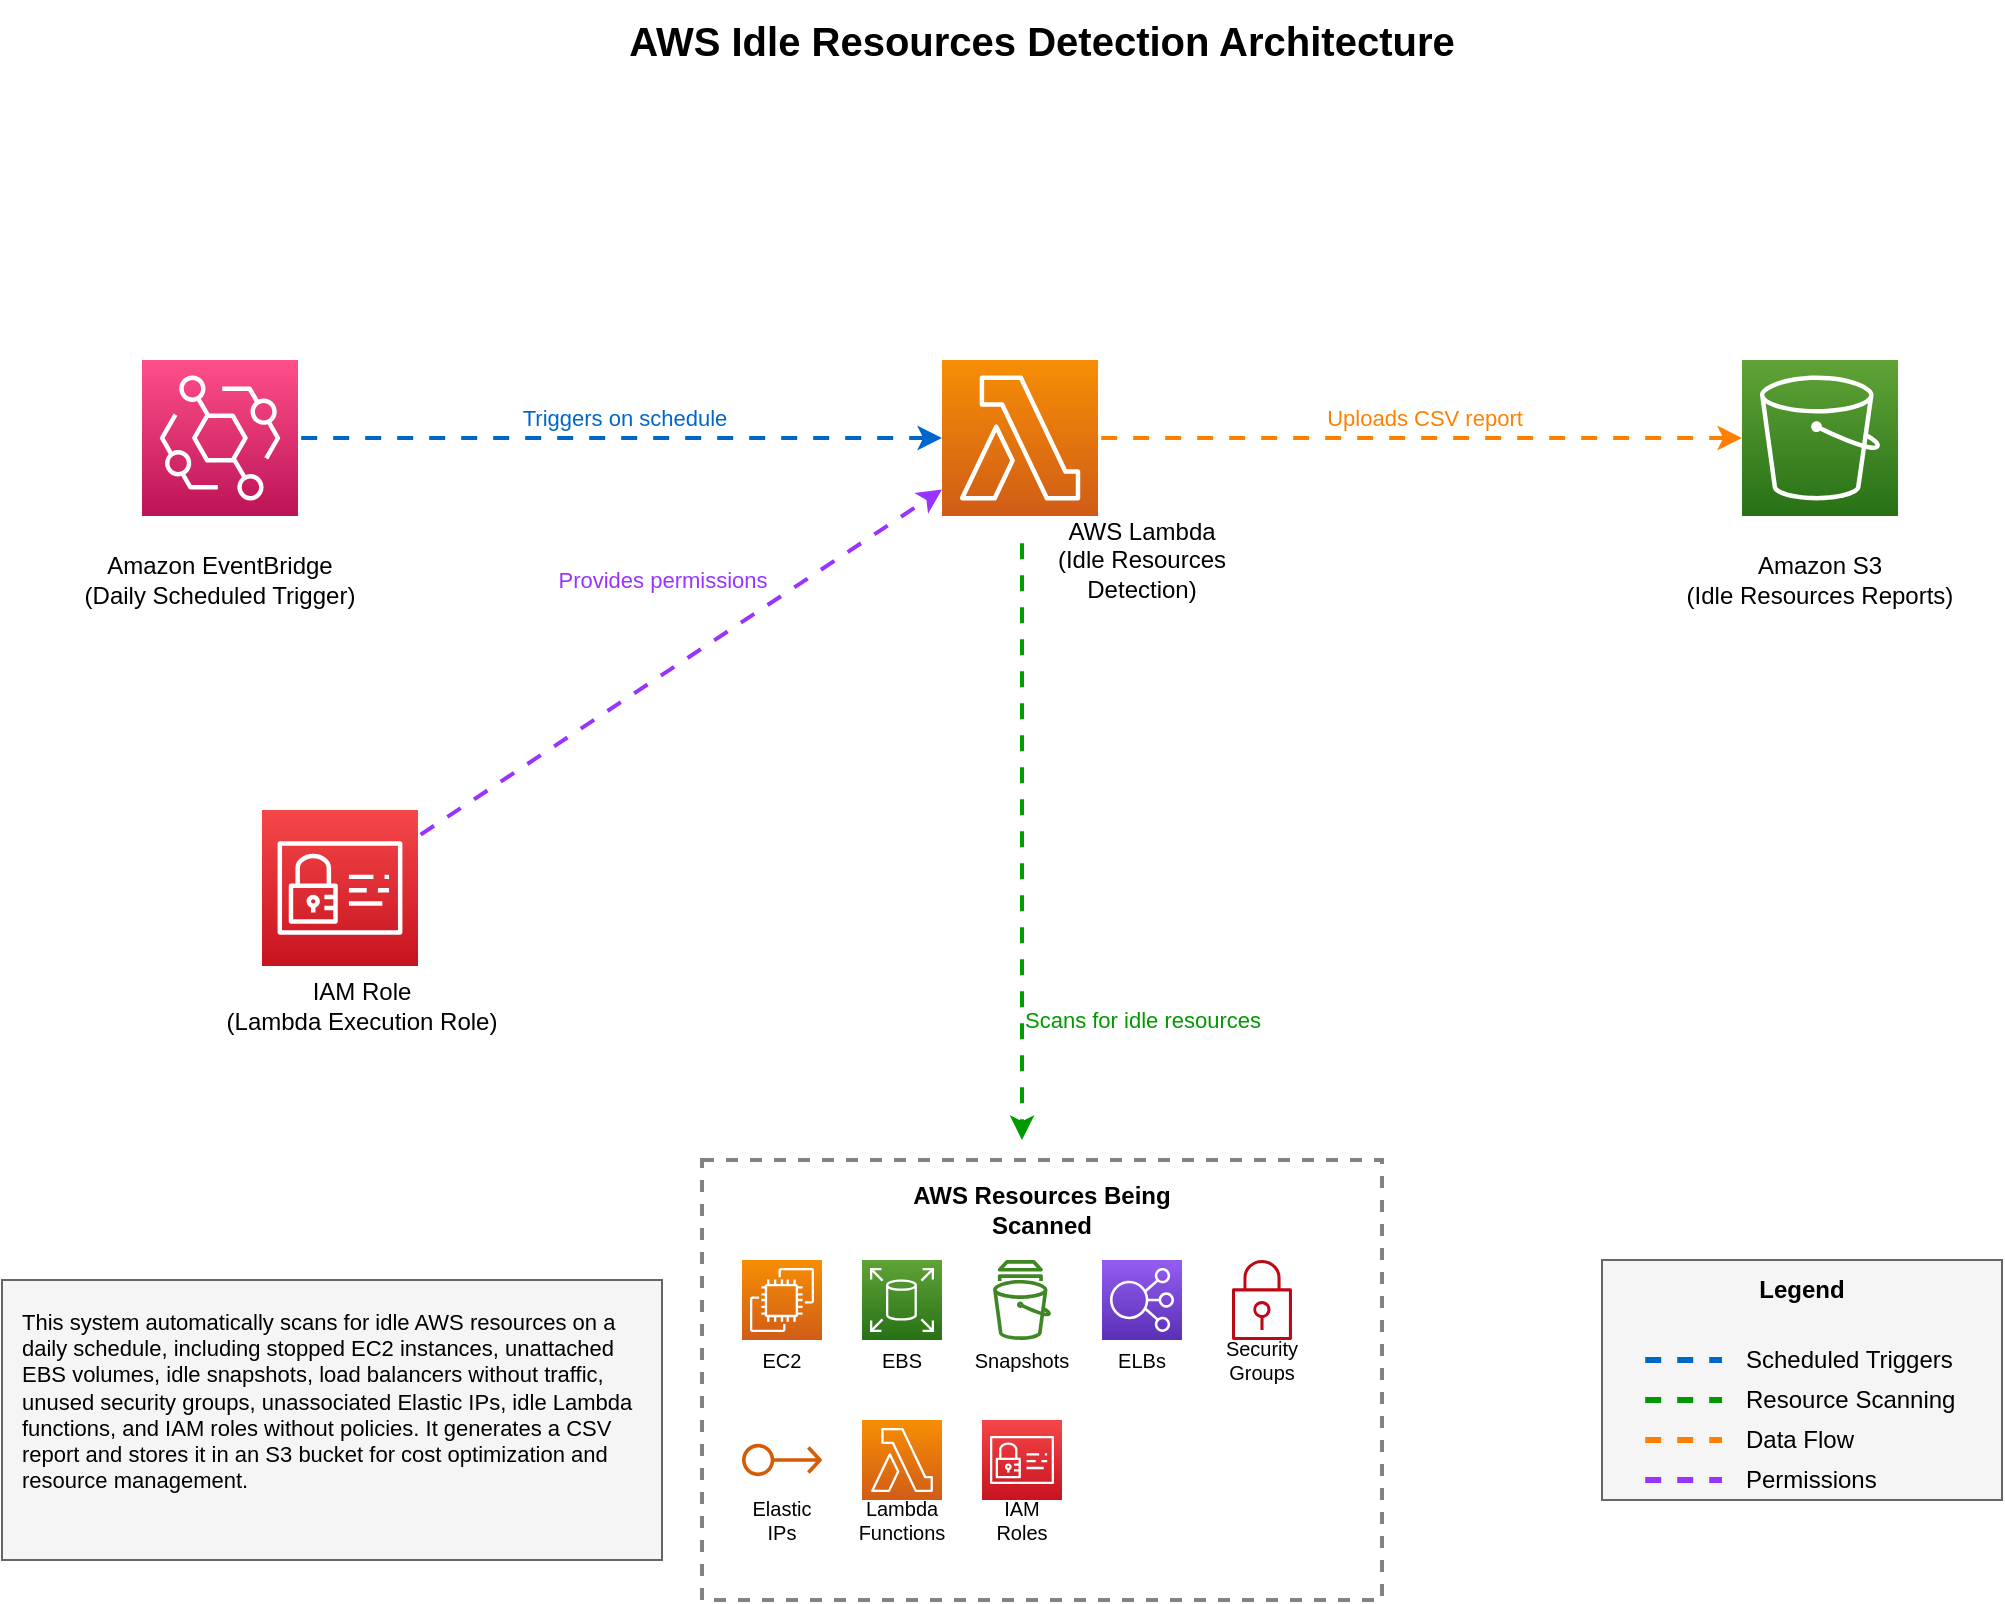 <mxfile version="27.0.9">
  <diagram id="Architecture_Diagram" name="AWS Idle Resources Detection Architecture">
    <mxGraphModel dx="1426" dy="907" grid="0" gridSize="10" guides="1" tooltips="1" connect="1" arrows="1" fold="1" page="1" pageScale="1" pageWidth="1100" pageHeight="850" math="0" shadow="0">
      <root>
        <mxCell id="0" />
        <mxCell id="1" parent="0" />
        <mxCell id="title" value="AWS Idle Resources Detection Architecture" style="text;html=1;strokeColor=none;fillColor=none;align=center;verticalAlign=middle;whiteSpace=wrap;rounded=0;fontSize=20;fontStyle=1" parent="1" vertex="1">
          <mxGeometry x="250" y="20" width="600" height="40" as="geometry" />
        </mxCell>
        <mxCell id="eventbridge" value="" style="sketch=0;points=[[0,0,0],[0.25,0,0],[0.5,0,0],[0.75,0,0],[1,0,0],[0,1,0],[0.25,1,0],[0.5,1,0],[0.75,1,0],[1,1,0],[0,0.25,0],[0,0.5,0],[0,0.75,0],[1,0.25,0],[1,0.5,0],[1,0.75,0]];outlineConnect=0;fontColor=#232F3E;gradientColor=#FF4F8B;gradientDirection=north;fillColor=#BC1356;strokeColor=#ffffff;dashed=0;verticalLabelPosition=bottom;verticalAlign=top;align=center;html=1;fontSize=12;fontStyle=0;aspect=fixed;shape=mxgraph.aws4.resourceIcon;resIcon=mxgraph.aws4.eventbridge;" parent="1" vertex="1">
          <mxGeometry x="100" y="200" width="78" height="78" as="geometry" />
        </mxCell>
        <mxCell id="eventbridgeLabel" value="Amazon EventBridge&#xa;(Daily Scheduled Trigger)" style="text;html=1;strokeColor=none;fillColor=none;align=center;verticalAlign=middle;whiteSpace=wrap;rounded=0;" parent="1" vertex="1">
          <mxGeometry x="69" y="290" width="140" height="40" as="geometry" />
        </mxCell>
        <mxCell id="lambda" value="" style="sketch=0;points=[[0,0,0],[0.25,0,0],[0.5,0,0],[0.75,0,0],[1,0,0],[0,1,0],[0.25,1,0],[0.5,1,0],[0.75,1,0],[1,1,0],[0,0.25,0],[0,0.5,0],[0,0.75,0],[1,0.25,0],[1,0.5,0],[1,0.75,0]];outlineConnect=0;fontColor=#232F3E;gradientColor=#F78E04;gradientDirection=north;fillColor=#D05C17;strokeColor=#ffffff;dashed=0;verticalLabelPosition=bottom;verticalAlign=top;align=center;html=1;fontSize=12;fontStyle=0;aspect=fixed;shape=mxgraph.aws4.resourceIcon;resIcon=mxgraph.aws4.lambda;" parent="1" vertex="1">
          <mxGeometry x="500" y="200" width="78" height="78" as="geometry" />
        </mxCell>
        <mxCell id="lambdaLabel" value="AWS Lambda&#xa;(Idle Resources Detection)" style="text;html=1;strokeColor=none;fillColor=none;align=center;verticalAlign=middle;whiteSpace=wrap;rounded=0;" parent="1" vertex="1">
          <mxGeometry x="530" y="280" width="140" height="40" as="geometry" />
        </mxCell>
        <mxCell id="s3" value="" style="sketch=0;points=[[0,0,0],[0.25,0,0],[0.5,0,0],[0.75,0,0],[1,0,0],[0,1,0],[0.25,1,0],[0.5,1,0],[0.75,1,0],[1,1,0],[0,0.25,0],[0,0.5,0],[0,0.75,0],[1,0.25,0],[1,0.5,0],[1,0.75,0]];outlineConnect=0;fontColor=#232F3E;gradientColor=#60A337;gradientDirection=north;fillColor=#277116;strokeColor=#ffffff;dashed=0;verticalLabelPosition=bottom;verticalAlign=top;align=center;html=1;fontSize=12;fontStyle=0;aspect=fixed;shape=mxgraph.aws4.resourceIcon;resIcon=mxgraph.aws4.s3;" parent="1" vertex="1">
          <mxGeometry x="900" y="200" width="78" height="78" as="geometry" />
        </mxCell>
        <mxCell id="s3Label" value="Amazon S3&#xa;(Idle Resources Reports)" style="text;html=1;strokeColor=none;fillColor=none;align=center;verticalAlign=middle;whiteSpace=wrap;rounded=0;" parent="1" vertex="1">
          <mxGeometry x="869" y="290" width="140" height="40" as="geometry" />
        </mxCell>
        <mxCell id="iam" value="" style="sketch=0;points=[[0,0,0],[0.25,0,0],[0.5,0,0],[0.75,0,0],[1,0,0],[0,1,0],[0.25,1,0],[0.5,1,0],[0.75,1,0],[1,1,0],[0,0.25,0],[0,0.5,0],[0,0.75,0],[1,0.25,0],[1,0.5,0],[1,0.75,0]];outlineConnect=0;fontColor=#232F3E;gradientColor=#F54749;gradientDirection=north;fillColor=#C7131F;strokeColor=#ffffff;dashed=0;verticalLabelPosition=bottom;verticalAlign=top;align=center;html=1;fontSize=12;fontStyle=0;aspect=fixed;shape=mxgraph.aws4.resourceIcon;resIcon=mxgraph.aws4.identity_and_access_management;" parent="1" vertex="1">
          <mxGeometry x="160" y="425" width="78" height="78" as="geometry" />
        </mxCell>
        <mxCell id="iamLabel" value="IAM Role&#xa;(Lambda Execution Role)" style="text;html=1;strokeColor=none;fillColor=none;align=center;verticalAlign=middle;whiteSpace=wrap;rounded=0;" parent="1" vertex="1">
          <mxGeometry x="140" y="503" width="140" height="40" as="geometry" />
        </mxCell>
        <mxCell id="ec2Label" value="EC2" style="text;html=1;strokeColor=none;fillColor=none;align=center;verticalAlign=middle;whiteSpace=wrap;rounded=0;fontSize=10;" parent="1" vertex="1">
          <mxGeometry x="400" y="690" width="40" height="20" as="geometry" />
        </mxCell>
        <mxCell id="ebsLabel" value="EBS" style="text;html=1;strokeColor=none;fillColor=none;align=center;verticalAlign=middle;whiteSpace=wrap;rounded=0;fontSize=10;" parent="1" vertex="1">
          <mxGeometry x="460" y="690" width="40" height="20" as="geometry" />
        </mxCell>
        <mxCell id="snapshotLabel" value="Snapshots" style="text;html=1;strokeColor=none;fillColor=none;align=center;verticalAlign=middle;whiteSpace=wrap;rounded=0;fontSize=10;" parent="1" vertex="1">
          <mxGeometry x="520" y="690" width="40" height="20" as="geometry" />
        </mxCell>
        <mxCell id="elbLabel" value="ELBs" style="text;html=1;strokeColor=none;fillColor=none;align=center;verticalAlign=middle;whiteSpace=wrap;rounded=0;fontSize=10;" parent="1" vertex="1">
          <mxGeometry x="580" y="690" width="40" height="20" as="geometry" />
        </mxCell>
        <mxCell id="sgLabel" value="Security Groups" style="text;html=1;strokeColor=none;fillColor=none;align=center;verticalAlign=middle;whiteSpace=wrap;rounded=0;fontSize=10;" parent="1" vertex="1">
          <mxGeometry x="640" y="690" width="40" height="20" as="geometry" />
        </mxCell>
        <mxCell id="eipLabel" value="Elastic IPs" style="text;html=1;strokeColor=none;fillColor=none;align=center;verticalAlign=middle;whiteSpace=wrap;rounded=0;fontSize=10;" parent="1" vertex="1">
          <mxGeometry x="400" y="770" width="40" height="20" as="geometry" />
        </mxCell>
        <mxCell id="lambdaSmallLabel" value="Lambda Functions" style="text;html=1;strokeColor=none;fillColor=none;align=center;verticalAlign=middle;whiteSpace=wrap;rounded=0;fontSize=10;" parent="1" vertex="1">
          <mxGeometry x="460" y="770" width="40" height="20" as="geometry" />
        </mxCell>
        <mxCell id="iamSmallLabel" value="IAM Roles" style="text;html=1;strokeColor=none;fillColor=none;align=center;verticalAlign=middle;whiteSpace=wrap;rounded=0;fontSize=10;" parent="1" vertex="1">
          <mxGeometry x="520" y="770" width="40" height="20" as="geometry" />
        </mxCell>
        <mxCell id="eventBridgeToLambda" value="" style="endArrow=classic;html=1;strokeWidth=2;strokeColor=#0066CC;flowAnimation=1;" parent="1" source="eventbridge" target="lambda" edge="1">
          <mxGeometry width="50" height="50" relative="1" as="geometry">
            <mxPoint x="190" y="240" as="sourcePoint" />
            <mxPoint x="480" y="240" as="targetPoint" />
          </mxGeometry>
        </mxCell>
        <mxCell id="eventBridgeToLambdaLabel" value="Triggers on schedule" style="edgeLabel;html=1;align=center;verticalAlign=middle;resizable=0;points=[];fontColor=#0066CC;" parent="eventBridgeToLambda" vertex="1" connectable="0">
          <mxGeometry x="-0.3" relative="1" as="geometry">
            <mxPoint x="50" y="-10" as="offset" />
          </mxGeometry>
        </mxCell>
        <mxCell id="lambdaToS3" value="" style="endArrow=classic;html=1;strokeWidth=2;strokeColor=#FF8000;flowAnimation=1;" parent="1" source="lambda" target="s3" edge="1">
          <mxGeometry width="50" height="50" relative="1" as="geometry">
            <mxPoint x="590" y="239.5" as="sourcePoint" />
            <mxPoint x="880" y="239.5" as="targetPoint" />
          </mxGeometry>
        </mxCell>
        <mxCell id="lambdaToS3Label" value="Uploads CSV report" style="edgeLabel;html=1;align=center;verticalAlign=middle;resizable=0;points=[];fontColor=#FF8000;" parent="lambdaToS3" vertex="1" connectable="0">
          <mxGeometry x="-0.3" relative="1" as="geometry">
            <mxPoint x="50" y="-10" as="offset" />
          </mxGeometry>
        </mxCell>
        <mxCell id="iamToLambda" value="" style="endArrow=classic;html=1;strokeWidth=2;strokeColor=#9933FF;flowAnimation=1;" parent="1" source="iam" target="lambda" edge="1">
          <mxGeometry width="50" height="50" relative="1" as="geometry">
            <mxPoint x="539" y="430" as="sourcePoint" />
            <mxPoint x="539" y="290" as="targetPoint" />
          </mxGeometry>
        </mxCell>
        <mxCell id="iamToLambdaLabel" value="Provides permissions" style="edgeLabel;html=1;align=center;verticalAlign=middle;resizable=0;points=[];fontColor=#9933FF;" parent="iamToLambda" vertex="1" connectable="0">
          <mxGeometry x="0.3" relative="1" as="geometry">
            <mxPoint x="-48" y="-16" as="offset" />
          </mxGeometry>
        </mxCell>
        <mxCell id="lambdaToResources" value="" style="endArrow=classic;html=1;strokeWidth=2;strokeColor=#009900;flowAnimation=1;" parent="1" edge="1">
          <mxGeometry width="50" height="50" relative="1" as="geometry">
            <mxPoint x="540" y="290" as="sourcePoint" />
            <mxPoint x="540" y="590" as="targetPoint" />
          </mxGeometry>
        </mxCell>
        <mxCell id="lambdaToResourcesLabel" value="Scans for idle resources" style="edgeLabel;html=1;align=center;verticalAlign=middle;resizable=0;points=[];fontColor=#009900;" parent="lambdaToResources" vertex="1" connectable="0">
          <mxGeometry x="-0.3" relative="1" as="geometry">
            <mxPoint x="60" y="135" as="offset" />
          </mxGeometry>
        </mxCell>
        <mxCell id="legendBox" value="" style="rounded=0;whiteSpace=wrap;html=1;fillColor=#f5f5f5;strokeColor=#666666;dashed=0;" parent="1" vertex="1">
          <mxGeometry x="830" y="650" width="200" height="120" as="geometry" />
        </mxCell>
        <mxCell id="legendTitle" value="Legend" style="text;html=1;strokeColor=none;fillColor=none;align=center;verticalAlign=middle;whiteSpace=wrap;rounded=0;fontStyle=1" parent="1" vertex="1">
          <mxGeometry x="830" y="650" width="200" height="30" as="geometry" />
        </mxCell>
        <mxCell id="legendBlue" value="" style="endArrow=none;html=1;strokeWidth=3;strokeColor=#0066CC;flowAnimation=1;" parent="1" edge="1">
          <mxGeometry width="50" height="50" relative="1" as="geometry">
            <mxPoint x="850" y="700" as="sourcePoint" />
            <mxPoint x="890" y="700" as="targetPoint" />
          </mxGeometry>
        </mxCell>
        <mxCell id="legendBlueLabel" value="Scheduled Triggers" style="text;html=1;strokeColor=none;fillColor=none;align=left;verticalAlign=middle;whiteSpace=wrap;rounded=0;" parent="1" vertex="1">
          <mxGeometry x="900" y="690" width="120" height="20" as="geometry" />
        </mxCell>
        <mxCell id="legendGreen" value="" style="endArrow=none;html=1;strokeWidth=3;strokeColor=#009900;flowAnimation=1;" parent="1" edge="1">
          <mxGeometry width="50" height="50" relative="1" as="geometry">
            <mxPoint x="850" y="720" as="sourcePoint" />
            <mxPoint x="890" y="720" as="targetPoint" />
          </mxGeometry>
        </mxCell>
        <mxCell id="legendGreenLabel" value="Resource Scanning" style="text;html=1;strokeColor=none;fillColor=none;align=left;verticalAlign=middle;whiteSpace=wrap;rounded=0;" parent="1" vertex="1">
          <mxGeometry x="900" y="710" width="120" height="20" as="geometry" />
        </mxCell>
        <mxCell id="legendOrange" value="" style="endArrow=none;html=1;strokeWidth=3;strokeColor=#FF8000;flowAnimation=1;" parent="1" edge="1">
          <mxGeometry width="50" height="50" relative="1" as="geometry">
            <mxPoint x="850" y="740" as="sourcePoint" />
            <mxPoint x="890" y="740" as="targetPoint" />
          </mxGeometry>
        </mxCell>
        <mxCell id="legendOrangeLabel" value="Data Flow" style="text;html=1;strokeColor=none;fillColor=none;align=left;verticalAlign=middle;whiteSpace=wrap;rounded=0;" parent="1" vertex="1">
          <mxGeometry x="900" y="730" width="120" height="20" as="geometry" />
        </mxCell>
        <mxCell id="legendPurple" value="" style="endArrow=none;html=1;strokeWidth=3;strokeColor=#9933FF;flowAnimation=1;" parent="1" edge="1">
          <mxGeometry width="50" height="50" relative="1" as="geometry">
            <mxPoint x="850" y="760" as="sourcePoint" />
            <mxPoint x="890" y="760" as="targetPoint" />
          </mxGeometry>
        </mxCell>
        <mxCell id="legendPurpleLabel" value="Permissions" style="text;html=1;strokeColor=none;fillColor=none;align=left;verticalAlign=middle;whiteSpace=wrap;rounded=0;" parent="1" vertex="1">
          <mxGeometry x="900" y="750" width="120" height="20" as="geometry" />
        </mxCell>
        <mxCell id="descriptionBox" value="This system automatically scans for idle AWS resources on a daily schedule, including stopped EC2 instances, unattached EBS volumes, idle snapshots, load balancers without traffic, unused security groups, unassociated Elastic IPs, idle Lambda functions, and IAM roles without policies. It generates a CSV report and stores it in an S3 bucket for cost optimization and resource management." style="text;html=1;strokeColor=#666666;fillColor=#f5f5f5;align=left;verticalAlign=top;whiteSpace=wrap;rounded=0;fontSize=11;spacing=10;" parent="1" vertex="1">
          <mxGeometry x="30" y="660" width="330" height="140" as="geometry" />
        </mxCell>
        <mxCell id="YtIDQY4FzA79bGn-9cJr-5" value="" style="group" parent="1" vertex="1" connectable="0">
          <mxGeometry x="380" y="600" width="340" height="220" as="geometry" />
        </mxCell>
        <mxCell id="awsResourcesOutline" value="" style="rounded=0;whiteSpace=wrap;html=1;fillColor=none;dashed=1;strokeWidth=2;strokeColor=#828282;" parent="YtIDQY4FzA79bGn-9cJr-5" vertex="1">
          <mxGeometry width="340" height="220" as="geometry" />
        </mxCell>
        <mxCell id="awsResourcesLabel" value="AWS Resources Being Scanned" style="text;html=1;strokeColor=none;fillColor=none;align=center;verticalAlign=middle;whiteSpace=wrap;rounded=0;fontStyle=1" parent="YtIDQY4FzA79bGn-9cJr-5" vertex="1">
          <mxGeometry x="80" y="10" width="180" height="30" as="geometry" />
        </mxCell>
        <mxCell id="ec2" value="" style="sketch=0;points=[[0,0,0],[0.25,0,0],[0.5,0,0],[0.75,0,0],[1,0,0],[0,1,0],[0.25,1,0],[0.5,1,0],[0.75,1,0],[1,1,0],[0,0.25,0],[0,0.5,0],[0,0.75,0],[1,0.25,0],[1,0.5,0],[1,0.75,0]];outlineConnect=0;fontColor=#232F3E;gradientColor=#F78E04;gradientDirection=north;fillColor=#D05C17;strokeColor=#ffffff;dashed=0;verticalLabelPosition=bottom;verticalAlign=top;align=center;html=1;fontSize=12;fontStyle=0;aspect=fixed;shape=mxgraph.aws4.resourceIcon;resIcon=mxgraph.aws4.ec2;" parent="YtIDQY4FzA79bGn-9cJr-5" vertex="1">
          <mxGeometry x="20" y="50" width="40" height="40" as="geometry" />
        </mxCell>
        <mxCell id="ebs" value="" style="sketch=0;points=[[0,0,0],[0.25,0,0],[0.5,0,0],[0.75,0,0],[1,0,0],[0,1,0],[0.25,1,0],[0.5,1,0],[0.75,1,0],[1,1,0],[0,0.25,0],[0,0.5,0],[0,0.75,0],[1,0.25,0],[1,0.5,0],[1,0.75,0]];outlineConnect=0;fontColor=#232F3E;gradientColor=#60A337;gradientDirection=north;fillColor=#277116;strokeColor=#ffffff;dashed=0;verticalLabelPosition=bottom;verticalAlign=top;align=center;html=1;fontSize=12;fontStyle=0;aspect=fixed;shape=mxgraph.aws4.resourceIcon;resIcon=mxgraph.aws4.elastic_block_store;" parent="YtIDQY4FzA79bGn-9cJr-5" vertex="1">
          <mxGeometry x="80" y="50" width="40" height="40" as="geometry" />
        </mxCell>
        <mxCell id="snapshot" value="" style="sketch=0;outlineConnect=0;fontColor=#232F3E;gradientColor=none;fillColor=#3F8624;strokeColor=none;dashed=0;verticalLabelPosition=bottom;verticalAlign=top;align=center;html=1;fontSize=12;fontStyle=0;aspect=fixed;pointerEvents=1;shape=mxgraph.aws4.snapshot;" parent="YtIDQY4FzA79bGn-9cJr-5" vertex="1">
          <mxGeometry x="140" y="50" width="40" height="40" as="geometry" />
        </mxCell>
        <mxCell id="elb" value="" style="sketch=0;points=[[0,0,0],[0.25,0,0],[0.5,0,0],[0.75,0,0],[1,0,0],[0,1,0],[0.25,1,0],[0.5,1,0],[0.75,1,0],[1,1,0],[0,0.25,0],[0,0.5,0],[0,0.75,0],[1,0.25,0],[1,0.5,0],[1,0.75,0]];outlineConnect=0;fontColor=#232F3E;gradientColor=#945DF2;gradientDirection=north;fillColor=#5A30B5;strokeColor=#ffffff;dashed=0;verticalLabelPosition=bottom;verticalAlign=top;align=center;html=1;fontSize=12;fontStyle=0;aspect=fixed;shape=mxgraph.aws4.resourceIcon;resIcon=mxgraph.aws4.elastic_load_balancing;" parent="YtIDQY4FzA79bGn-9cJr-5" vertex="1">
          <mxGeometry x="200" y="50" width="40" height="40" as="geometry" />
        </mxCell>
        <mxCell id="sg" value="" style="sketch=0;outlineConnect=0;fontColor=#232F3E;gradientColor=none;fillColor=#BF0816;strokeColor=none;dashed=0;verticalLabelPosition=bottom;verticalAlign=top;align=center;html=1;fontSize=12;fontStyle=0;aspect=fixed;pointerEvents=1;shape=mxgraph.aws4.security_group;" parent="YtIDQY4FzA79bGn-9cJr-5" vertex="1">
          <mxGeometry x="260" y="50" width="40" height="40" as="geometry" />
        </mxCell>
        <mxCell id="eip" value="" style="sketch=0;outlineConnect=0;fontColor=#232F3E;gradientColor=none;fillColor=#D45B07;strokeColor=none;dashed=0;verticalLabelPosition=bottom;verticalAlign=top;align=center;html=1;fontSize=12;fontStyle=0;aspect=fixed;pointerEvents=1;shape=mxgraph.aws4.elastic_ip_address;" parent="YtIDQY4FzA79bGn-9cJr-5" vertex="1">
          <mxGeometry x="20" y="130" width="40" height="40" as="geometry" />
        </mxCell>
        <mxCell id="lambdaSmall" value="" style="sketch=0;points=[[0,0,0],[0.25,0,0],[0.5,0,0],[0.75,0,0],[1,0,0],[0,1,0],[0.25,1,0],[0.5,1,0],[0.75,1,0],[1,1,0],[0,0.25,0],[0,0.5,0],[0,0.75,0],[1,0.25,0],[1,0.5,0],[1,0.75,0]];outlineConnect=0;fontColor=#232F3E;gradientColor=#F78E04;gradientDirection=north;fillColor=#D05C17;strokeColor=#ffffff;dashed=0;verticalLabelPosition=bottom;verticalAlign=top;align=center;html=1;fontSize=12;fontStyle=0;aspect=fixed;shape=mxgraph.aws4.resourceIcon;resIcon=mxgraph.aws4.lambda;" parent="YtIDQY4FzA79bGn-9cJr-5" vertex="1">
          <mxGeometry x="80" y="130" width="40" height="40" as="geometry" />
        </mxCell>
        <mxCell id="iamSmall" value="" style="sketch=0;points=[[0,0,0],[0.25,0,0],[0.5,0,0],[0.75,0,0],[1,0,0],[0,1,0],[0.25,1,0],[0.5,1,0],[0.75,1,0],[1,1,0],[0,0.25,0],[0,0.5,0],[0,0.75,0],[1,0.25,0],[1,0.5,0],[1,0.75,0]];outlineConnect=0;fontColor=#232F3E;gradientColor=#F54749;gradientDirection=north;fillColor=#C7131F;strokeColor=#ffffff;dashed=0;verticalLabelPosition=bottom;verticalAlign=top;align=center;html=1;fontSize=12;fontStyle=0;aspect=fixed;shape=mxgraph.aws4.resourceIcon;resIcon=mxgraph.aws4.identity_and_access_management;" parent="YtIDQY4FzA79bGn-9cJr-5" vertex="1">
          <mxGeometry x="140" y="130" width="40" height="40" as="geometry" />
        </mxCell>
      </root>
    </mxGraphModel>
  </diagram>
</mxfile>

